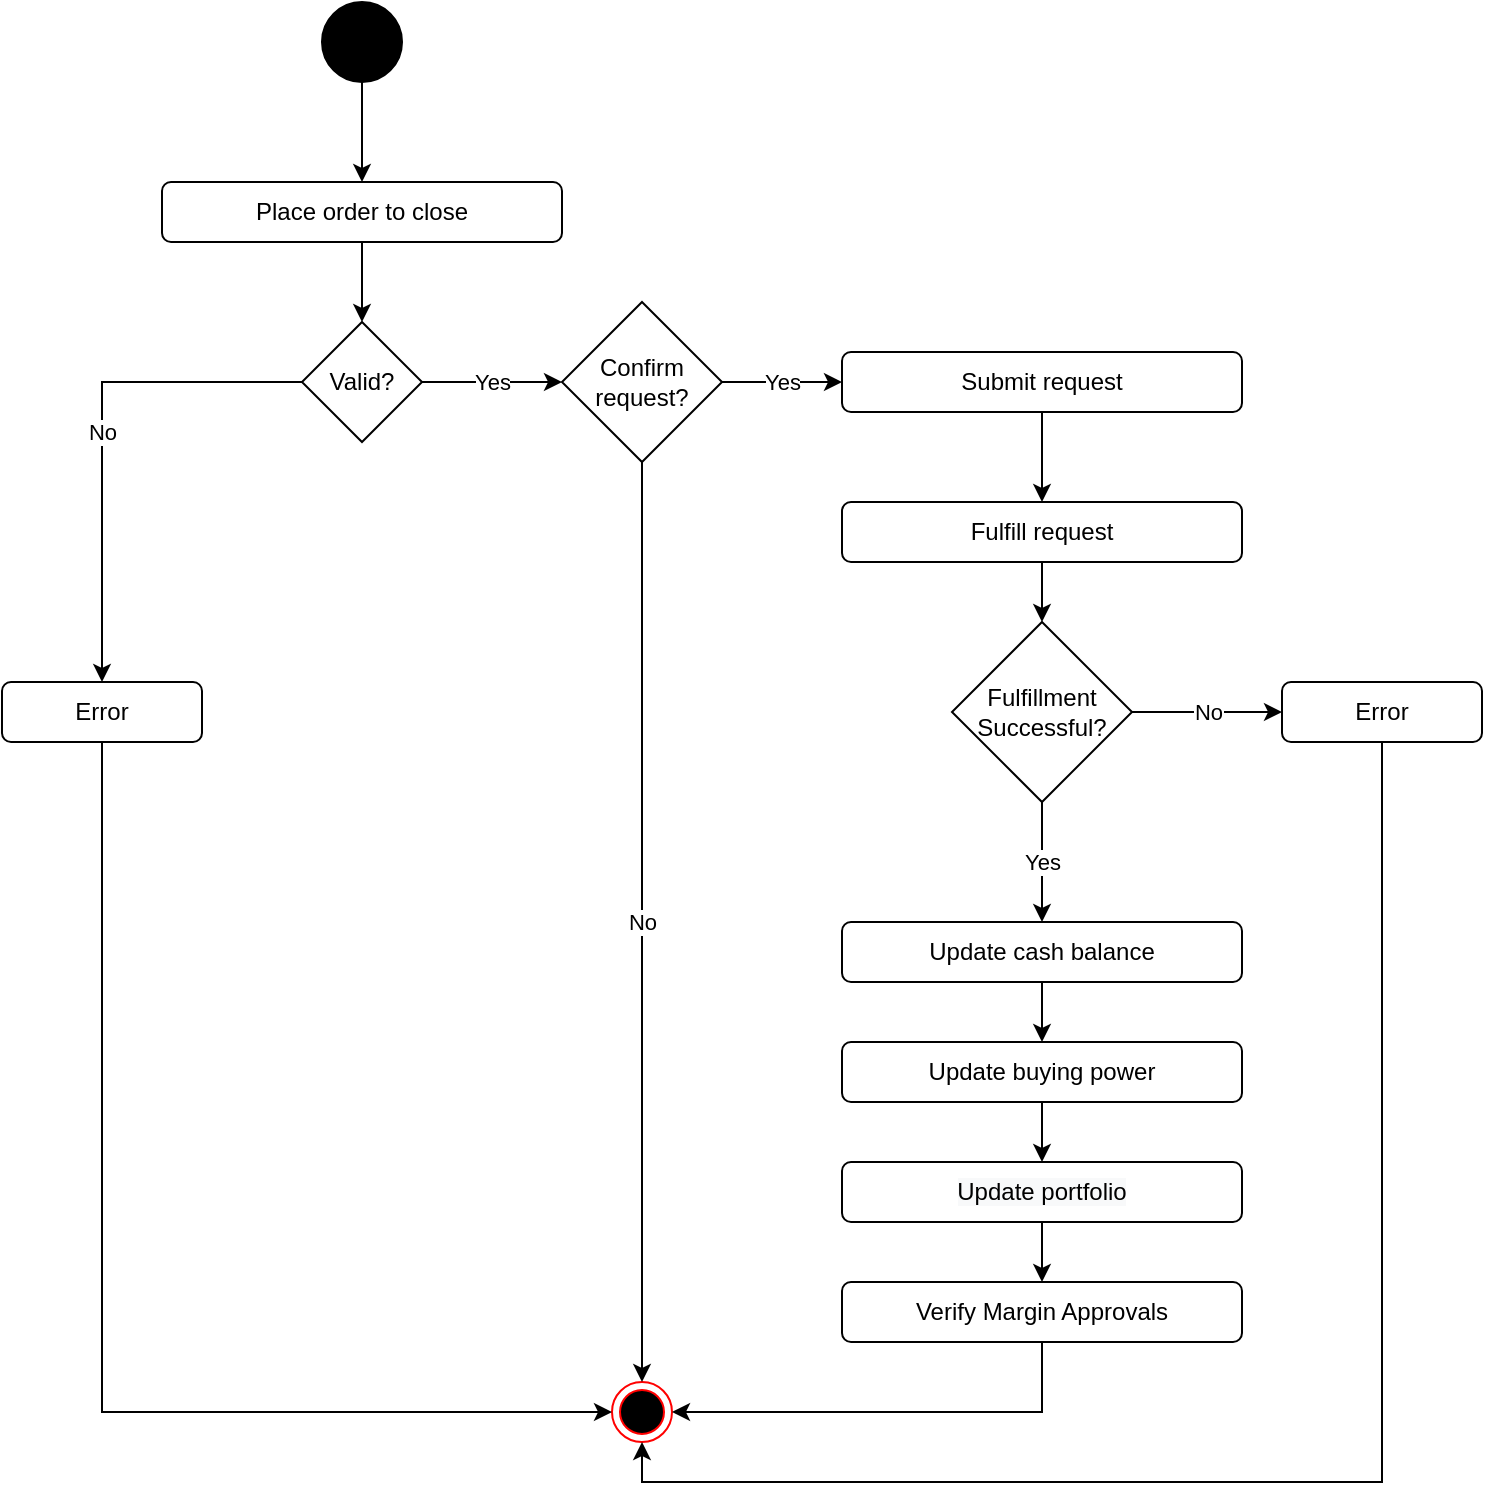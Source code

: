 <mxfile version="13.9.2" type="github">
  <diagram id="h0yh4uh9Ou2qqzZrw4VW" name="Page-1">
    <mxGraphModel dx="1038" dy="548" grid="1" gridSize="10" guides="1" tooltips="1" connect="1" arrows="1" fold="1" page="1" pageScale="1" pageWidth="850" pageHeight="1100" math="0" shadow="0">
      <root>
        <mxCell id="0" />
        <mxCell id="1" parent="0" />
        <mxCell id="fXs1r2CifXFu1rM4M8Fj-4" value="" style="edgeStyle=orthogonalEdgeStyle;rounded=0;orthogonalLoop=1;jettySize=auto;html=1;" parent="1" source="fXs1r2CifXFu1rM4M8Fj-1" target="fXs1r2CifXFu1rM4M8Fj-2" edge="1">
          <mxGeometry relative="1" as="geometry" />
        </mxCell>
        <mxCell id="fXs1r2CifXFu1rM4M8Fj-1" value="" style="ellipse;whiteSpace=wrap;html=1;aspect=fixed;fillColor=#000000;" parent="1" vertex="1">
          <mxGeometry x="220" y="40" width="40" height="40" as="geometry" />
        </mxCell>
        <mxCell id="fXs1r2CifXFu1rM4M8Fj-5" value="" style="edgeStyle=orthogonalEdgeStyle;rounded=0;orthogonalLoop=1;jettySize=auto;html=1;" parent="1" source="fXs1r2CifXFu1rM4M8Fj-2" target="fXs1r2CifXFu1rM4M8Fj-3" edge="1">
          <mxGeometry relative="1" as="geometry" />
        </mxCell>
        <mxCell id="fXs1r2CifXFu1rM4M8Fj-2" value="Place order to close" style="rounded=1;whiteSpace=wrap;html=1;fillColor=#FFFFFF;" parent="1" vertex="1">
          <mxGeometry x="140" y="130" width="200" height="30" as="geometry" />
        </mxCell>
        <mxCell id="fXs1r2CifXFu1rM4M8Fj-21" value="No" style="edgeStyle=orthogonalEdgeStyle;rounded=0;orthogonalLoop=1;jettySize=auto;html=1;" parent="1" source="fXs1r2CifXFu1rM4M8Fj-3" target="fXs1r2CifXFu1rM4M8Fj-20" edge="1">
          <mxGeometry relative="1" as="geometry" />
        </mxCell>
        <mxCell id="fXs1r2CifXFu1rM4M8Fj-3" value="Valid?" style="rhombus;whiteSpace=wrap;html=1;fillColor=#FFFFFF;" parent="1" vertex="1">
          <mxGeometry x="210" y="200" width="60" height="60" as="geometry" />
        </mxCell>
        <mxCell id="fXs1r2CifXFu1rM4M8Fj-12" value="" style="edgeStyle=orthogonalEdgeStyle;rounded=0;orthogonalLoop=1;jettySize=auto;html=1;entryX=0.5;entryY=0;entryDx=0;entryDy=0;" parent="1" source="fXs1r2CifXFu1rM4M8Fj-8" target="uzTjSLAnnRBoWLfr2uew-5" edge="1">
          <mxGeometry relative="1" as="geometry">
            <mxPoint x="580" y="450" as="targetPoint" />
          </mxGeometry>
        </mxCell>
        <mxCell id="fXs1r2CifXFu1rM4M8Fj-15" value="" style="ellipse;html=1;shape=endState;fillColor=#000000;strokeColor=#ff0000;" parent="1" vertex="1">
          <mxGeometry x="365" y="730" width="30" height="30" as="geometry" />
        </mxCell>
        <mxCell id="fXs1r2CifXFu1rM4M8Fj-23" style="edgeStyle=orthogonalEdgeStyle;rounded=0;orthogonalLoop=1;jettySize=auto;html=1;entryX=0;entryY=0.5;entryDx=0;entryDy=0;exitX=0.5;exitY=1;exitDx=0;exitDy=0;" parent="1" source="fXs1r2CifXFu1rM4M8Fj-20" target="fXs1r2CifXFu1rM4M8Fj-15" edge="1">
          <mxGeometry relative="1" as="geometry">
            <Array as="points">
              <mxPoint x="110" y="745" />
            </Array>
          </mxGeometry>
        </mxCell>
        <mxCell id="fXs1r2CifXFu1rM4M8Fj-20" value="Error" style="rounded=1;whiteSpace=wrap;html=1;fillColor=#FFFFFF;" parent="1" vertex="1">
          <mxGeometry x="60" y="380" width="100" height="30" as="geometry" />
        </mxCell>
        <mxCell id="i4_D4u_NBAQ-QaVN7W0C-3" style="edgeStyle=orthogonalEdgeStyle;rounded=0;orthogonalLoop=1;jettySize=auto;html=1;entryX=1;entryY=0.5;entryDx=0;entryDy=0;exitX=0.5;exitY=1;exitDx=0;exitDy=0;" parent="1" source="uzTjSLAnnRBoWLfr2uew-3" target="fXs1r2CifXFu1rM4M8Fj-15" edge="1">
          <mxGeometry relative="1" as="geometry">
            <mxPoint x="580" y="880" as="targetPoint" />
            <mxPoint x="580" y="860" as="sourcePoint" />
            <Array as="points" />
          </mxGeometry>
        </mxCell>
        <mxCell id="i4_D4u_NBAQ-QaVN7W0C-22" value="Yes" style="edgeStyle=orthogonalEdgeStyle;rounded=0;orthogonalLoop=1;jettySize=auto;html=1;entryX=0;entryY=0.5;entryDx=0;entryDy=0;endArrow=classic;endFill=1;exitX=1;exitY=0.5;exitDx=0;exitDy=0;" parent="1" source="fXs1r2CifXFu1rM4M8Fj-3" target="OsMlclKe9sGLii8gvVtk-4" edge="1">
          <mxGeometry relative="1" as="geometry">
            <mxPoint x="480" y="115" as="targetPoint" />
          </mxGeometry>
        </mxCell>
        <mxCell id="fXs1r2CifXFu1rM4M8Fj-8" value="Update cash balance" style="rounded=1;whiteSpace=wrap;html=1;fillColor=#FFFFFF;" parent="1" vertex="1">
          <mxGeometry x="480" y="500" width="200" height="30" as="geometry" />
        </mxCell>
        <mxCell id="uzTjSLAnnRBoWLfr2uew-3" value="Verify Margin Approvals" style="rounded=1;whiteSpace=wrap;html=1;fillColor=#FFFFFF;" parent="1" vertex="1">
          <mxGeometry x="480" y="680" width="200" height="30" as="geometry" />
        </mxCell>
        <mxCell id="OsMlclKe9sGLii8gvVtk-7" value="" style="edgeStyle=orthogonalEdgeStyle;rounded=0;orthogonalLoop=1;jettySize=auto;html=1;" parent="1" source="uzTjSLAnnRBoWLfr2uew-5" target="OsMlclKe9sGLii8gvVtk-6" edge="1">
          <mxGeometry relative="1" as="geometry" />
        </mxCell>
        <mxCell id="uzTjSLAnnRBoWLfr2uew-5" value="Update buying power" style="rounded=1;whiteSpace=wrap;html=1;fillColor=#FFFFFF;" parent="1" vertex="1">
          <mxGeometry x="480" y="560" width="200" height="30" as="geometry" />
        </mxCell>
        <mxCell id="OsMlclKe9sGLii8gvVtk-3" value="" style="edgeStyle=orthogonalEdgeStyle;rounded=0;orthogonalLoop=1;jettySize=auto;html=1;entryX=0.5;entryY=0;entryDx=0;entryDy=0;" parent="1" source="OsMlclKe9sGLii8gvVtk-1" target="U1gIK-Ml1kVYt0ZC6_mx-1" edge="1">
          <mxGeometry relative="1" as="geometry">
            <mxPoint x="580" y="280" as="targetPoint" />
          </mxGeometry>
        </mxCell>
        <mxCell id="OsMlclKe9sGLii8gvVtk-1" value="Submit request" style="rounded=1;whiteSpace=wrap;html=1;fillColor=#FFFFFF;" parent="1" vertex="1">
          <mxGeometry x="480" y="215" width="200" height="30" as="geometry" />
        </mxCell>
        <mxCell id="OsMlclKe9sGLii8gvVtk-5" value="Yes" style="edgeStyle=orthogonalEdgeStyle;rounded=0;orthogonalLoop=1;jettySize=auto;html=1;exitX=1;exitY=0.5;exitDx=0;exitDy=0;entryX=0;entryY=0.5;entryDx=0;entryDy=0;" parent="1" source="OsMlclKe9sGLii8gvVtk-4" target="OsMlclKe9sGLii8gvVtk-1" edge="1">
          <mxGeometry relative="1" as="geometry" />
        </mxCell>
        <mxCell id="OsMlclKe9sGLii8gvVtk-9" value="No" style="edgeStyle=orthogonalEdgeStyle;rounded=0;orthogonalLoop=1;jettySize=auto;html=1;entryX=0.5;entryY=0;entryDx=0;entryDy=0;exitX=0.5;exitY=1;exitDx=0;exitDy=0;" parent="1" source="OsMlclKe9sGLii8gvVtk-4" target="fXs1r2CifXFu1rM4M8Fj-15" edge="1">
          <mxGeometry relative="1" as="geometry" />
        </mxCell>
        <mxCell id="OsMlclKe9sGLii8gvVtk-4" value="&lt;span&gt;Confirm request?&lt;/span&gt;" style="rhombus;whiteSpace=wrap;html=1;" parent="1" vertex="1">
          <mxGeometry x="340" y="190" width="80" height="80" as="geometry" />
        </mxCell>
        <mxCell id="OsMlclKe9sGLii8gvVtk-8" value="" style="edgeStyle=orthogonalEdgeStyle;rounded=0;orthogonalLoop=1;jettySize=auto;html=1;" parent="1" source="OsMlclKe9sGLii8gvVtk-6" target="uzTjSLAnnRBoWLfr2uew-3" edge="1">
          <mxGeometry relative="1" as="geometry" />
        </mxCell>
        <mxCell id="OsMlclKe9sGLii8gvVtk-6" value="&#xa;&#xa;&lt;span style=&quot;color: rgb(0, 0, 0); font-family: helvetica; font-size: 12px; font-style: normal; font-weight: 400; letter-spacing: normal; text-align: center; text-indent: 0px; text-transform: none; word-spacing: 0px; background-color: rgb(248, 249, 250); display: inline; float: none;&quot;&gt;Update portfolio&lt;/span&gt;&#xa;&#xa;" style="rounded=1;whiteSpace=wrap;html=1;fillColor=#FFFFFF;" parent="1" vertex="1">
          <mxGeometry x="480" y="620" width="200" height="30" as="geometry" />
        </mxCell>
        <mxCell id="U1gIK-Ml1kVYt0ZC6_mx-2" style="edgeStyle=orthogonalEdgeStyle;rounded=0;orthogonalLoop=1;jettySize=auto;html=1;entryX=0.5;entryY=0;entryDx=0;entryDy=0;" parent="1" source="U1gIK-Ml1kVYt0ZC6_mx-1" target="U1gIK-Ml1kVYt0ZC6_mx-3" edge="1">
          <mxGeometry relative="1" as="geometry" />
        </mxCell>
        <mxCell id="U1gIK-Ml1kVYt0ZC6_mx-1" value="Fulfill request" style="rounded=1;whiteSpace=wrap;html=1;fillColor=#FFFFFF;" parent="1" vertex="1">
          <mxGeometry x="480" y="290" width="200" height="30" as="geometry" />
        </mxCell>
        <mxCell id="U1gIK-Ml1kVYt0ZC6_mx-4" value="Yes" style="edgeStyle=orthogonalEdgeStyle;rounded=0;orthogonalLoop=1;jettySize=auto;html=1;entryX=0.5;entryY=0;entryDx=0;entryDy=0;" parent="1" source="U1gIK-Ml1kVYt0ZC6_mx-3" target="fXs1r2CifXFu1rM4M8Fj-8" edge="1">
          <mxGeometry relative="1" as="geometry" />
        </mxCell>
        <mxCell id="U1gIK-Ml1kVYt0ZC6_mx-5" value="No" style="edgeStyle=orthogonalEdgeStyle;rounded=0;orthogonalLoop=1;jettySize=auto;html=1;entryX=0;entryY=0.5;entryDx=0;entryDy=0;" parent="1" source="U1gIK-Ml1kVYt0ZC6_mx-3" target="U1gIK-Ml1kVYt0ZC6_mx-7" edge="1">
          <mxGeometry relative="1" as="geometry" />
        </mxCell>
        <mxCell id="U1gIK-Ml1kVYt0ZC6_mx-3" value="&lt;span&gt;Fulfillment Successful?&lt;/span&gt;" style="rhombus;whiteSpace=wrap;html=1;" parent="1" vertex="1">
          <mxGeometry x="535" y="350" width="90" height="90" as="geometry" />
        </mxCell>
        <mxCell id="U1gIK-Ml1kVYt0ZC6_mx-6" style="edgeStyle=orthogonalEdgeStyle;rounded=0;orthogonalLoop=1;jettySize=auto;html=1;exitX=0.5;exitY=1;exitDx=0;exitDy=0;" parent="1" source="OsMlclKe9sGLii8gvVtk-6" target="OsMlclKe9sGLii8gvVtk-6" edge="1">
          <mxGeometry relative="1" as="geometry" />
        </mxCell>
        <mxCell id="U1gIK-Ml1kVYt0ZC6_mx-10" style="edgeStyle=orthogonalEdgeStyle;rounded=0;orthogonalLoop=1;jettySize=auto;html=1;entryX=0.5;entryY=1;entryDx=0;entryDy=0;exitX=0.5;exitY=1;exitDx=0;exitDy=0;" parent="1" source="U1gIK-Ml1kVYt0ZC6_mx-7" target="fXs1r2CifXFu1rM4M8Fj-15" edge="1">
          <mxGeometry relative="1" as="geometry" />
        </mxCell>
        <mxCell id="U1gIK-Ml1kVYt0ZC6_mx-7" value="Error" style="rounded=1;whiteSpace=wrap;html=1;fillColor=#FFFFFF;" parent="1" vertex="1">
          <mxGeometry x="700" y="380" width="100" height="30" as="geometry" />
        </mxCell>
      </root>
    </mxGraphModel>
  </diagram>
</mxfile>
